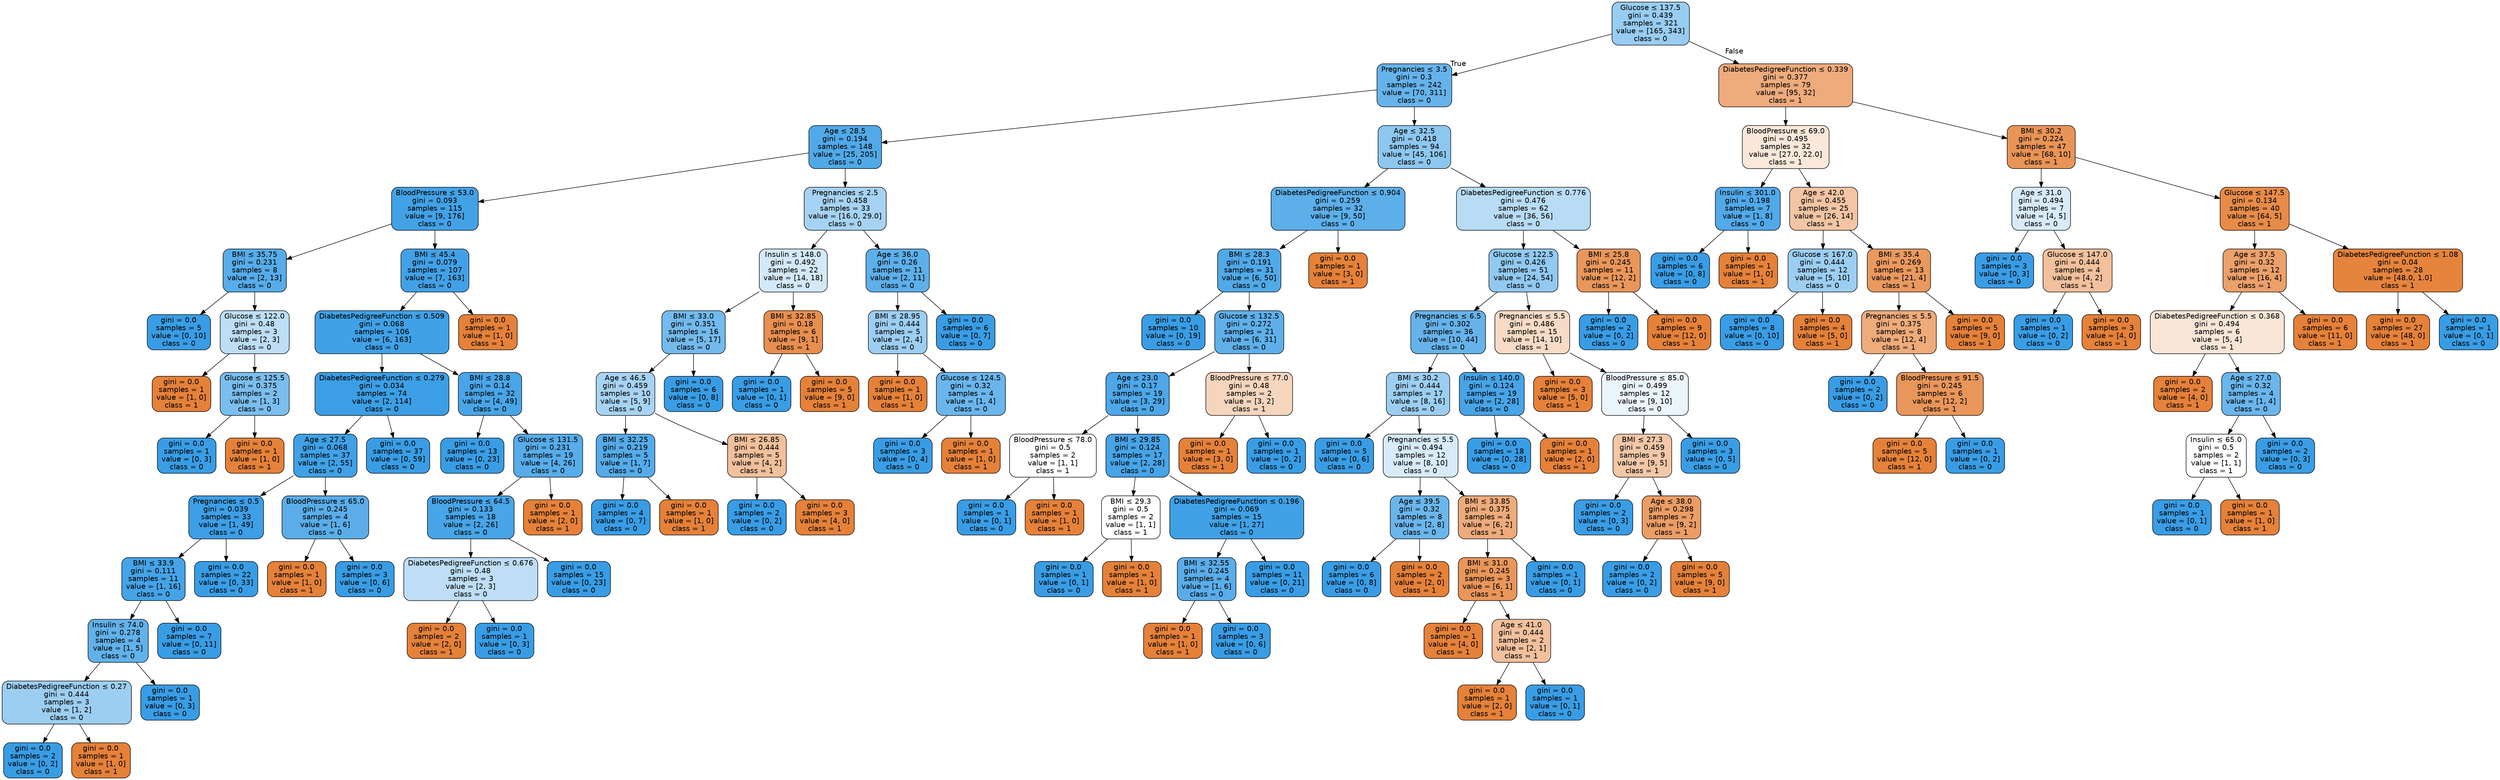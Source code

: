 digraph Tree {
node [shape=box, style="filled, rounded", color="black", fontname="helvetica"] ;
edge [fontname="helvetica"] ;
0 [label=<Glucose &le; 137.5<br/>gini = 0.439<br/>samples = 321<br/>value = [165, 343]<br/>class = 0>, fillcolor="#98ccf2"] ;
1 [label=<Pregnancies &le; 3.5<br/>gini = 0.3<br/>samples = 242<br/>value = [70, 311]<br/>class = 0>, fillcolor="#66b3eb"] ;
0 -> 1 [labeldistance=2.5, labelangle=45, headlabel="True"] ;
2 [label=<Age &le; 28.5<br/>gini = 0.194<br/>samples = 148<br/>value = [25, 205]<br/>class = 0>, fillcolor="#51a9e8"] ;
1 -> 2 ;
3 [label=<BloodPressure &le; 53.0<br/>gini = 0.093<br/>samples = 115<br/>value = [9, 176]<br/>class = 0>, fillcolor="#43a2e6"] ;
2 -> 3 ;
4 [label=<BMI &le; 35.75<br/>gini = 0.231<br/>samples = 8<br/>value = [2, 13]<br/>class = 0>, fillcolor="#57ace9"] ;
3 -> 4 ;
5 [label=<gini = 0.0<br/>samples = 5<br/>value = [0, 10]<br/>class = 0>, fillcolor="#399de5"] ;
4 -> 5 ;
6 [label=<Glucose &le; 122.0<br/>gini = 0.48<br/>samples = 3<br/>value = [2, 3]<br/>class = 0>, fillcolor="#bddef6"] ;
4 -> 6 ;
7 [label=<gini = 0.0<br/>samples = 1<br/>value = [1, 0]<br/>class = 1>, fillcolor="#e58139"] ;
6 -> 7 ;
8 [label=<Glucose &le; 125.5<br/>gini = 0.375<br/>samples = 2<br/>value = [1, 3]<br/>class = 0>, fillcolor="#7bbeee"] ;
6 -> 8 ;
9 [label=<gini = 0.0<br/>samples = 1<br/>value = [0, 3]<br/>class = 0>, fillcolor="#399de5"] ;
8 -> 9 ;
10 [label=<gini = 0.0<br/>samples = 1<br/>value = [1, 0]<br/>class = 1>, fillcolor="#e58139"] ;
8 -> 10 ;
11 [label=<BMI &le; 45.4<br/>gini = 0.079<br/>samples = 107<br/>value = [7, 163]<br/>class = 0>, fillcolor="#42a1e6"] ;
3 -> 11 ;
12 [label=<DiabetesPedigreeFunction &le; 0.509<br/>gini = 0.068<br/>samples = 106<br/>value = [6, 163]<br/>class = 0>, fillcolor="#40a1e6"] ;
11 -> 12 ;
13 [label=<DiabetesPedigreeFunction &le; 0.279<br/>gini = 0.034<br/>samples = 74<br/>value = [2, 114]<br/>class = 0>, fillcolor="#3c9fe5"] ;
12 -> 13 ;
14 [label=<Age &le; 27.5<br/>gini = 0.068<br/>samples = 37<br/>value = [2, 55]<br/>class = 0>, fillcolor="#40a1e6"] ;
13 -> 14 ;
15 [label=<Pregnancies &le; 0.5<br/>gini = 0.039<br/>samples = 33<br/>value = [1, 49]<br/>class = 0>, fillcolor="#3d9fe6"] ;
14 -> 15 ;
16 [label=<BMI &le; 33.9<br/>gini = 0.111<br/>samples = 11<br/>value = [1, 16]<br/>class = 0>, fillcolor="#45a3e7"] ;
15 -> 16 ;
17 [label=<Insulin &le; 74.0<br/>gini = 0.278<br/>samples = 4<br/>value = [1, 5]<br/>class = 0>, fillcolor="#61b1ea"] ;
16 -> 17 ;
18 [label=<DiabetesPedigreeFunction &le; 0.27<br/>gini = 0.444<br/>samples = 3<br/>value = [1, 2]<br/>class = 0>, fillcolor="#9ccef2"] ;
17 -> 18 ;
19 [label=<gini = 0.0<br/>samples = 2<br/>value = [0, 2]<br/>class = 0>, fillcolor="#399de5"] ;
18 -> 19 ;
20 [label=<gini = 0.0<br/>samples = 1<br/>value = [1, 0]<br/>class = 1>, fillcolor="#e58139"] ;
18 -> 20 ;
21 [label=<gini = 0.0<br/>samples = 1<br/>value = [0, 3]<br/>class = 0>, fillcolor="#399de5"] ;
17 -> 21 ;
22 [label=<gini = 0.0<br/>samples = 7<br/>value = [0, 11]<br/>class = 0>, fillcolor="#399de5"] ;
16 -> 22 ;
23 [label=<gini = 0.0<br/>samples = 22<br/>value = [0, 33]<br/>class = 0>, fillcolor="#399de5"] ;
15 -> 23 ;
24 [label=<BloodPressure &le; 65.0<br/>gini = 0.245<br/>samples = 4<br/>value = [1, 6]<br/>class = 0>, fillcolor="#5aade9"] ;
14 -> 24 ;
25 [label=<gini = 0.0<br/>samples = 1<br/>value = [1, 0]<br/>class = 1>, fillcolor="#e58139"] ;
24 -> 25 ;
26 [label=<gini = 0.0<br/>samples = 3<br/>value = [0, 6]<br/>class = 0>, fillcolor="#399de5"] ;
24 -> 26 ;
27 [label=<gini = 0.0<br/>samples = 37<br/>value = [0, 59]<br/>class = 0>, fillcolor="#399de5"] ;
13 -> 27 ;
28 [label=<BMI &le; 28.8<br/>gini = 0.14<br/>samples = 32<br/>value = [4, 49]<br/>class = 0>, fillcolor="#49a5e7"] ;
12 -> 28 ;
29 [label=<gini = 0.0<br/>samples = 13<br/>value = [0, 23]<br/>class = 0>, fillcolor="#399de5"] ;
28 -> 29 ;
30 [label=<Glucose &le; 131.5<br/>gini = 0.231<br/>samples = 19<br/>value = [4, 26]<br/>class = 0>, fillcolor="#57ace9"] ;
28 -> 30 ;
31 [label=<BloodPressure &le; 64.5<br/>gini = 0.133<br/>samples = 18<br/>value = [2, 26]<br/>class = 0>, fillcolor="#48a5e7"] ;
30 -> 31 ;
32 [label=<DiabetesPedigreeFunction &le; 0.676<br/>gini = 0.48<br/>samples = 3<br/>value = [2, 3]<br/>class = 0>, fillcolor="#bddef6"] ;
31 -> 32 ;
33 [label=<gini = 0.0<br/>samples = 2<br/>value = [2, 0]<br/>class = 1>, fillcolor="#e58139"] ;
32 -> 33 ;
34 [label=<gini = 0.0<br/>samples = 1<br/>value = [0, 3]<br/>class = 0>, fillcolor="#399de5"] ;
32 -> 34 ;
35 [label=<gini = 0.0<br/>samples = 15<br/>value = [0, 23]<br/>class = 0>, fillcolor="#399de5"] ;
31 -> 35 ;
36 [label=<gini = 0.0<br/>samples = 1<br/>value = [2, 0]<br/>class = 1>, fillcolor="#e58139"] ;
30 -> 36 ;
37 [label=<gini = 0.0<br/>samples = 1<br/>value = [1, 0]<br/>class = 1>, fillcolor="#e58139"] ;
11 -> 37 ;
38 [label=<Pregnancies &le; 2.5<br/>gini = 0.458<br/>samples = 33<br/>value = [16.0, 29.0]<br/>class = 0>, fillcolor="#a6d3f3"] ;
2 -> 38 ;
39 [label=<Insulin &le; 148.0<br/>gini = 0.492<br/>samples = 22<br/>value = [14, 18]<br/>class = 0>, fillcolor="#d3e9f9"] ;
38 -> 39 ;
40 [label=<BMI &le; 33.0<br/>gini = 0.351<br/>samples = 16<br/>value = [5, 17]<br/>class = 0>, fillcolor="#73baed"] ;
39 -> 40 ;
41 [label=<Age &le; 46.5<br/>gini = 0.459<br/>samples = 10<br/>value = [5, 9]<br/>class = 0>, fillcolor="#a7d3f3"] ;
40 -> 41 ;
42 [label=<BMI &le; 32.25<br/>gini = 0.219<br/>samples = 5<br/>value = [1, 7]<br/>class = 0>, fillcolor="#55abe9"] ;
41 -> 42 ;
43 [label=<gini = 0.0<br/>samples = 4<br/>value = [0, 7]<br/>class = 0>, fillcolor="#399de5"] ;
42 -> 43 ;
44 [label=<gini = 0.0<br/>samples = 1<br/>value = [1, 0]<br/>class = 1>, fillcolor="#e58139"] ;
42 -> 44 ;
45 [label=<BMI &le; 26.85<br/>gini = 0.444<br/>samples = 5<br/>value = [4, 2]<br/>class = 1>, fillcolor="#f2c09c"] ;
41 -> 45 ;
46 [label=<gini = 0.0<br/>samples = 2<br/>value = [0, 2]<br/>class = 0>, fillcolor="#399de5"] ;
45 -> 46 ;
47 [label=<gini = 0.0<br/>samples = 3<br/>value = [4, 0]<br/>class = 1>, fillcolor="#e58139"] ;
45 -> 47 ;
48 [label=<gini = 0.0<br/>samples = 6<br/>value = [0, 8]<br/>class = 0>, fillcolor="#399de5"] ;
40 -> 48 ;
49 [label=<BMI &le; 32.85<br/>gini = 0.18<br/>samples = 6<br/>value = [9, 1]<br/>class = 1>, fillcolor="#e88f4f"] ;
39 -> 49 ;
50 [label=<gini = 0.0<br/>samples = 1<br/>value = [0, 1]<br/>class = 0>, fillcolor="#399de5"] ;
49 -> 50 ;
51 [label=<gini = 0.0<br/>samples = 5<br/>value = [9, 0]<br/>class = 1>, fillcolor="#e58139"] ;
49 -> 51 ;
52 [label=<Age &le; 36.0<br/>gini = 0.26<br/>samples = 11<br/>value = [2, 11]<br/>class = 0>, fillcolor="#5dafea"] ;
38 -> 52 ;
53 [label=<BMI &le; 28.95<br/>gini = 0.444<br/>samples = 5<br/>value = [2, 4]<br/>class = 0>, fillcolor="#9ccef2"] ;
52 -> 53 ;
54 [label=<gini = 0.0<br/>samples = 1<br/>value = [1, 0]<br/>class = 1>, fillcolor="#e58139"] ;
53 -> 54 ;
55 [label=<Glucose &le; 124.5<br/>gini = 0.32<br/>samples = 4<br/>value = [1, 4]<br/>class = 0>, fillcolor="#6ab6ec"] ;
53 -> 55 ;
56 [label=<gini = 0.0<br/>samples = 3<br/>value = [0, 4]<br/>class = 0>, fillcolor="#399de5"] ;
55 -> 56 ;
57 [label=<gini = 0.0<br/>samples = 1<br/>value = [1, 0]<br/>class = 1>, fillcolor="#e58139"] ;
55 -> 57 ;
58 [label=<gini = 0.0<br/>samples = 6<br/>value = [0, 7]<br/>class = 0>, fillcolor="#399de5"] ;
52 -> 58 ;
59 [label=<Age &le; 32.5<br/>gini = 0.418<br/>samples = 94<br/>value = [45, 106]<br/>class = 0>, fillcolor="#8dc7f0"] ;
1 -> 59 ;
60 [label=<DiabetesPedigreeFunction &le; 0.904<br/>gini = 0.259<br/>samples = 32<br/>value = [9, 50]<br/>class = 0>, fillcolor="#5dafea"] ;
59 -> 60 ;
61 [label=<BMI &le; 28.3<br/>gini = 0.191<br/>samples = 31<br/>value = [6, 50]<br/>class = 0>, fillcolor="#51a9e8"] ;
60 -> 61 ;
62 [label=<gini = 0.0<br/>samples = 10<br/>value = [0, 19]<br/>class = 0>, fillcolor="#399de5"] ;
61 -> 62 ;
63 [label=<Glucose &le; 132.5<br/>gini = 0.272<br/>samples = 21<br/>value = [6, 31]<br/>class = 0>, fillcolor="#5fb0ea"] ;
61 -> 63 ;
64 [label=<Age &le; 23.0<br/>gini = 0.17<br/>samples = 19<br/>value = [3, 29]<br/>class = 0>, fillcolor="#4da7e8"] ;
63 -> 64 ;
65 [label=<BloodPressure &le; 78.0<br/>gini = 0.5<br/>samples = 2<br/>value = [1, 1]<br/>class = 1>, fillcolor="#ffffff"] ;
64 -> 65 ;
66 [label=<gini = 0.0<br/>samples = 1<br/>value = [0, 1]<br/>class = 0>, fillcolor="#399de5"] ;
65 -> 66 ;
67 [label=<gini = 0.0<br/>samples = 1<br/>value = [1, 0]<br/>class = 1>, fillcolor="#e58139"] ;
65 -> 67 ;
68 [label=<BMI &le; 29.85<br/>gini = 0.124<br/>samples = 17<br/>value = [2, 28]<br/>class = 0>, fillcolor="#47a4e7"] ;
64 -> 68 ;
69 [label=<BMI &le; 29.3<br/>gini = 0.5<br/>samples = 2<br/>value = [1, 1]<br/>class = 1>, fillcolor="#ffffff"] ;
68 -> 69 ;
70 [label=<gini = 0.0<br/>samples = 1<br/>value = [0, 1]<br/>class = 0>, fillcolor="#399de5"] ;
69 -> 70 ;
71 [label=<gini = 0.0<br/>samples = 1<br/>value = [1, 0]<br/>class = 1>, fillcolor="#e58139"] ;
69 -> 71 ;
72 [label=<DiabetesPedigreeFunction &le; 0.196<br/>gini = 0.069<br/>samples = 15<br/>value = [1, 27]<br/>class = 0>, fillcolor="#40a1e6"] ;
68 -> 72 ;
73 [label=<BMI &le; 32.55<br/>gini = 0.245<br/>samples = 4<br/>value = [1, 6]<br/>class = 0>, fillcolor="#5aade9"] ;
72 -> 73 ;
74 [label=<gini = 0.0<br/>samples = 1<br/>value = [1, 0]<br/>class = 1>, fillcolor="#e58139"] ;
73 -> 74 ;
75 [label=<gini = 0.0<br/>samples = 3<br/>value = [0, 6]<br/>class = 0>, fillcolor="#399de5"] ;
73 -> 75 ;
76 [label=<gini = 0.0<br/>samples = 11<br/>value = [0, 21]<br/>class = 0>, fillcolor="#399de5"] ;
72 -> 76 ;
77 [label=<BloodPressure &le; 77.0<br/>gini = 0.48<br/>samples = 2<br/>value = [3, 2]<br/>class = 1>, fillcolor="#f6d5bd"] ;
63 -> 77 ;
78 [label=<gini = 0.0<br/>samples = 1<br/>value = [3, 0]<br/>class = 1>, fillcolor="#e58139"] ;
77 -> 78 ;
79 [label=<gini = 0.0<br/>samples = 1<br/>value = [0, 2]<br/>class = 0>, fillcolor="#399de5"] ;
77 -> 79 ;
80 [label=<gini = 0.0<br/>samples = 1<br/>value = [3, 0]<br/>class = 1>, fillcolor="#e58139"] ;
60 -> 80 ;
81 [label=<DiabetesPedigreeFunction &le; 0.776<br/>gini = 0.476<br/>samples = 62<br/>value = [36, 56]<br/>class = 0>, fillcolor="#b8dcf6"] ;
59 -> 81 ;
82 [label=<Glucose &le; 122.5<br/>gini = 0.426<br/>samples = 51<br/>value = [24, 54]<br/>class = 0>, fillcolor="#91c9f1"] ;
81 -> 82 ;
83 [label=<Pregnancies &le; 6.5<br/>gini = 0.302<br/>samples = 36<br/>value = [10, 44]<br/>class = 0>, fillcolor="#66b3eb"] ;
82 -> 83 ;
84 [label=<BMI &le; 30.2<br/>gini = 0.444<br/>samples = 17<br/>value = [8, 16]<br/>class = 0>, fillcolor="#9ccef2"] ;
83 -> 84 ;
85 [label=<gini = 0.0<br/>samples = 5<br/>value = [0, 6]<br/>class = 0>, fillcolor="#399de5"] ;
84 -> 85 ;
86 [label=<Pregnancies &le; 5.5<br/>gini = 0.494<br/>samples = 12<br/>value = [8, 10]<br/>class = 0>, fillcolor="#d7ebfa"] ;
84 -> 86 ;
87 [label=<Age &le; 39.5<br/>gini = 0.32<br/>samples = 8<br/>value = [2, 8]<br/>class = 0>, fillcolor="#6ab6ec"] ;
86 -> 87 ;
88 [label=<gini = 0.0<br/>samples = 6<br/>value = [0, 8]<br/>class = 0>, fillcolor="#399de5"] ;
87 -> 88 ;
89 [label=<gini = 0.0<br/>samples = 2<br/>value = [2, 0]<br/>class = 1>, fillcolor="#e58139"] ;
87 -> 89 ;
90 [label=<BMI &le; 33.85<br/>gini = 0.375<br/>samples = 4<br/>value = [6, 2]<br/>class = 1>, fillcolor="#eeab7b"] ;
86 -> 90 ;
91 [label=<BMI &le; 31.0<br/>gini = 0.245<br/>samples = 3<br/>value = [6, 1]<br/>class = 1>, fillcolor="#e9965a"] ;
90 -> 91 ;
92 [label=<gini = 0.0<br/>samples = 1<br/>value = [4, 0]<br/>class = 1>, fillcolor="#e58139"] ;
91 -> 92 ;
93 [label=<Age &le; 41.0<br/>gini = 0.444<br/>samples = 2<br/>value = [2, 1]<br/>class = 1>, fillcolor="#f2c09c"] ;
91 -> 93 ;
94 [label=<gini = 0.0<br/>samples = 1<br/>value = [2, 0]<br/>class = 1>, fillcolor="#e58139"] ;
93 -> 94 ;
95 [label=<gini = 0.0<br/>samples = 1<br/>value = [0, 1]<br/>class = 0>, fillcolor="#399de5"] ;
93 -> 95 ;
96 [label=<gini = 0.0<br/>samples = 1<br/>value = [0, 1]<br/>class = 0>, fillcolor="#399de5"] ;
90 -> 96 ;
97 [label=<Insulin &le; 140.0<br/>gini = 0.124<br/>samples = 19<br/>value = [2, 28]<br/>class = 0>, fillcolor="#47a4e7"] ;
83 -> 97 ;
98 [label=<gini = 0.0<br/>samples = 18<br/>value = [0, 28]<br/>class = 0>, fillcolor="#399de5"] ;
97 -> 98 ;
99 [label=<gini = 0.0<br/>samples = 1<br/>value = [2, 0]<br/>class = 1>, fillcolor="#e58139"] ;
97 -> 99 ;
100 [label=<Pregnancies &le; 5.5<br/>gini = 0.486<br/>samples = 15<br/>value = [14, 10]<br/>class = 1>, fillcolor="#f8dbc6"] ;
82 -> 100 ;
101 [label=<gini = 0.0<br/>samples = 3<br/>value = [5, 0]<br/>class = 1>, fillcolor="#e58139"] ;
100 -> 101 ;
102 [label=<BloodPressure &le; 85.0<br/>gini = 0.499<br/>samples = 12<br/>value = [9, 10]<br/>class = 0>, fillcolor="#ebf5fc"] ;
100 -> 102 ;
103 [label=<BMI &le; 27.3<br/>gini = 0.459<br/>samples = 9<br/>value = [9, 5]<br/>class = 1>, fillcolor="#f3c7a7"] ;
102 -> 103 ;
104 [label=<gini = 0.0<br/>samples = 2<br/>value = [0, 3]<br/>class = 0>, fillcolor="#399de5"] ;
103 -> 104 ;
105 [label=<Age &le; 38.0<br/>gini = 0.298<br/>samples = 7<br/>value = [9, 2]<br/>class = 1>, fillcolor="#eb9d65"] ;
103 -> 105 ;
106 [label=<gini = 0.0<br/>samples = 2<br/>value = [0, 2]<br/>class = 0>, fillcolor="#399de5"] ;
105 -> 106 ;
107 [label=<gini = 0.0<br/>samples = 5<br/>value = [9, 0]<br/>class = 1>, fillcolor="#e58139"] ;
105 -> 107 ;
108 [label=<gini = 0.0<br/>samples = 3<br/>value = [0, 5]<br/>class = 0>, fillcolor="#399de5"] ;
102 -> 108 ;
109 [label=<BMI &le; 25.8<br/>gini = 0.245<br/>samples = 11<br/>value = [12, 2]<br/>class = 1>, fillcolor="#e9965a"] ;
81 -> 109 ;
110 [label=<gini = 0.0<br/>samples = 2<br/>value = [0, 2]<br/>class = 0>, fillcolor="#399de5"] ;
109 -> 110 ;
111 [label=<gini = 0.0<br/>samples = 9<br/>value = [12, 0]<br/>class = 1>, fillcolor="#e58139"] ;
109 -> 111 ;
112 [label=<DiabetesPedigreeFunction &le; 0.339<br/>gini = 0.377<br/>samples = 79<br/>value = [95, 32]<br/>class = 1>, fillcolor="#eeab7c"] ;
0 -> 112 [labeldistance=2.5, labelangle=-45, headlabel="False"] ;
113 [label=<BloodPressure &le; 69.0<br/>gini = 0.495<br/>samples = 32<br/>value = [27.0, 22.0]<br/>class = 1>, fillcolor="#fae8da"] ;
112 -> 113 ;
114 [label=<Insulin &le; 301.0<br/>gini = 0.198<br/>samples = 7<br/>value = [1, 8]<br/>class = 0>, fillcolor="#52a9e8"] ;
113 -> 114 ;
115 [label=<gini = 0.0<br/>samples = 6<br/>value = [0, 8]<br/>class = 0>, fillcolor="#399de5"] ;
114 -> 115 ;
116 [label=<gini = 0.0<br/>samples = 1<br/>value = [1, 0]<br/>class = 1>, fillcolor="#e58139"] ;
114 -> 116 ;
117 [label=<Age &le; 42.0<br/>gini = 0.455<br/>samples = 25<br/>value = [26, 14]<br/>class = 1>, fillcolor="#f3c5a4"] ;
113 -> 117 ;
118 [label=<Glucose &le; 167.0<br/>gini = 0.444<br/>samples = 12<br/>value = [5, 10]<br/>class = 0>, fillcolor="#9ccef2"] ;
117 -> 118 ;
119 [label=<gini = 0.0<br/>samples = 8<br/>value = [0, 10]<br/>class = 0>, fillcolor="#399de5"] ;
118 -> 119 ;
120 [label=<gini = 0.0<br/>samples = 4<br/>value = [5, 0]<br/>class = 1>, fillcolor="#e58139"] ;
118 -> 120 ;
121 [label=<BMI &le; 35.4<br/>gini = 0.269<br/>samples = 13<br/>value = [21, 4]<br/>class = 1>, fillcolor="#ea995f"] ;
117 -> 121 ;
122 [label=<Pregnancies &le; 5.5<br/>gini = 0.375<br/>samples = 8<br/>value = [12, 4]<br/>class = 1>, fillcolor="#eeab7b"] ;
121 -> 122 ;
123 [label=<gini = 0.0<br/>samples = 2<br/>value = [0, 2]<br/>class = 0>, fillcolor="#399de5"] ;
122 -> 123 ;
124 [label=<BloodPressure &le; 91.5<br/>gini = 0.245<br/>samples = 6<br/>value = [12, 2]<br/>class = 1>, fillcolor="#e9965a"] ;
122 -> 124 ;
125 [label=<gini = 0.0<br/>samples = 5<br/>value = [12, 0]<br/>class = 1>, fillcolor="#e58139"] ;
124 -> 125 ;
126 [label=<gini = 0.0<br/>samples = 1<br/>value = [0, 2]<br/>class = 0>, fillcolor="#399de5"] ;
124 -> 126 ;
127 [label=<gini = 0.0<br/>samples = 5<br/>value = [9, 0]<br/>class = 1>, fillcolor="#e58139"] ;
121 -> 127 ;
128 [label=<BMI &le; 30.2<br/>gini = 0.224<br/>samples = 47<br/>value = [68, 10]<br/>class = 1>, fillcolor="#e99456"] ;
112 -> 128 ;
129 [label=<Age &le; 31.0<br/>gini = 0.494<br/>samples = 7<br/>value = [4, 5]<br/>class = 0>, fillcolor="#d7ebfa"] ;
128 -> 129 ;
130 [label=<gini = 0.0<br/>samples = 3<br/>value = [0, 3]<br/>class = 0>, fillcolor="#399de5"] ;
129 -> 130 ;
131 [label=<Glucose &le; 147.0<br/>gini = 0.444<br/>samples = 4<br/>value = [4, 2]<br/>class = 1>, fillcolor="#f2c09c"] ;
129 -> 131 ;
132 [label=<gini = 0.0<br/>samples = 1<br/>value = [0, 2]<br/>class = 0>, fillcolor="#399de5"] ;
131 -> 132 ;
133 [label=<gini = 0.0<br/>samples = 3<br/>value = [4, 0]<br/>class = 1>, fillcolor="#e58139"] ;
131 -> 133 ;
134 [label=<Glucose &le; 147.5<br/>gini = 0.134<br/>samples = 40<br/>value = [64, 5]<br/>class = 1>, fillcolor="#e78b48"] ;
128 -> 134 ;
135 [label=<Age &le; 37.5<br/>gini = 0.32<br/>samples = 12<br/>value = [16, 4]<br/>class = 1>, fillcolor="#eca06a"] ;
134 -> 135 ;
136 [label=<DiabetesPedigreeFunction &le; 0.368<br/>gini = 0.494<br/>samples = 6<br/>value = [5, 4]<br/>class = 1>, fillcolor="#fae6d7"] ;
135 -> 136 ;
137 [label=<gini = 0.0<br/>samples = 2<br/>value = [4, 0]<br/>class = 1>, fillcolor="#e58139"] ;
136 -> 137 ;
138 [label=<Age &le; 27.0<br/>gini = 0.32<br/>samples = 4<br/>value = [1, 4]<br/>class = 0>, fillcolor="#6ab6ec"] ;
136 -> 138 ;
139 [label=<Insulin &le; 65.0<br/>gini = 0.5<br/>samples = 2<br/>value = [1, 1]<br/>class = 1>, fillcolor="#ffffff"] ;
138 -> 139 ;
140 [label=<gini = 0.0<br/>samples = 1<br/>value = [0, 1]<br/>class = 0>, fillcolor="#399de5"] ;
139 -> 140 ;
141 [label=<gini = 0.0<br/>samples = 1<br/>value = [1, 0]<br/>class = 1>, fillcolor="#e58139"] ;
139 -> 141 ;
142 [label=<gini = 0.0<br/>samples = 2<br/>value = [0, 3]<br/>class = 0>, fillcolor="#399de5"] ;
138 -> 142 ;
143 [label=<gini = 0.0<br/>samples = 6<br/>value = [11, 0]<br/>class = 1>, fillcolor="#e58139"] ;
135 -> 143 ;
144 [label=<DiabetesPedigreeFunction &le; 1.08<br/>gini = 0.04<br/>samples = 28<br/>value = [48.0, 1.0]<br/>class = 1>, fillcolor="#e6843d"] ;
134 -> 144 ;
145 [label=<gini = 0.0<br/>samples = 27<br/>value = [48, 0]<br/>class = 1>, fillcolor="#e58139"] ;
144 -> 145 ;
146 [label=<gini = 0.0<br/>samples = 1<br/>value = [0, 1]<br/>class = 0>, fillcolor="#399de5"] ;
144 -> 146 ;
}